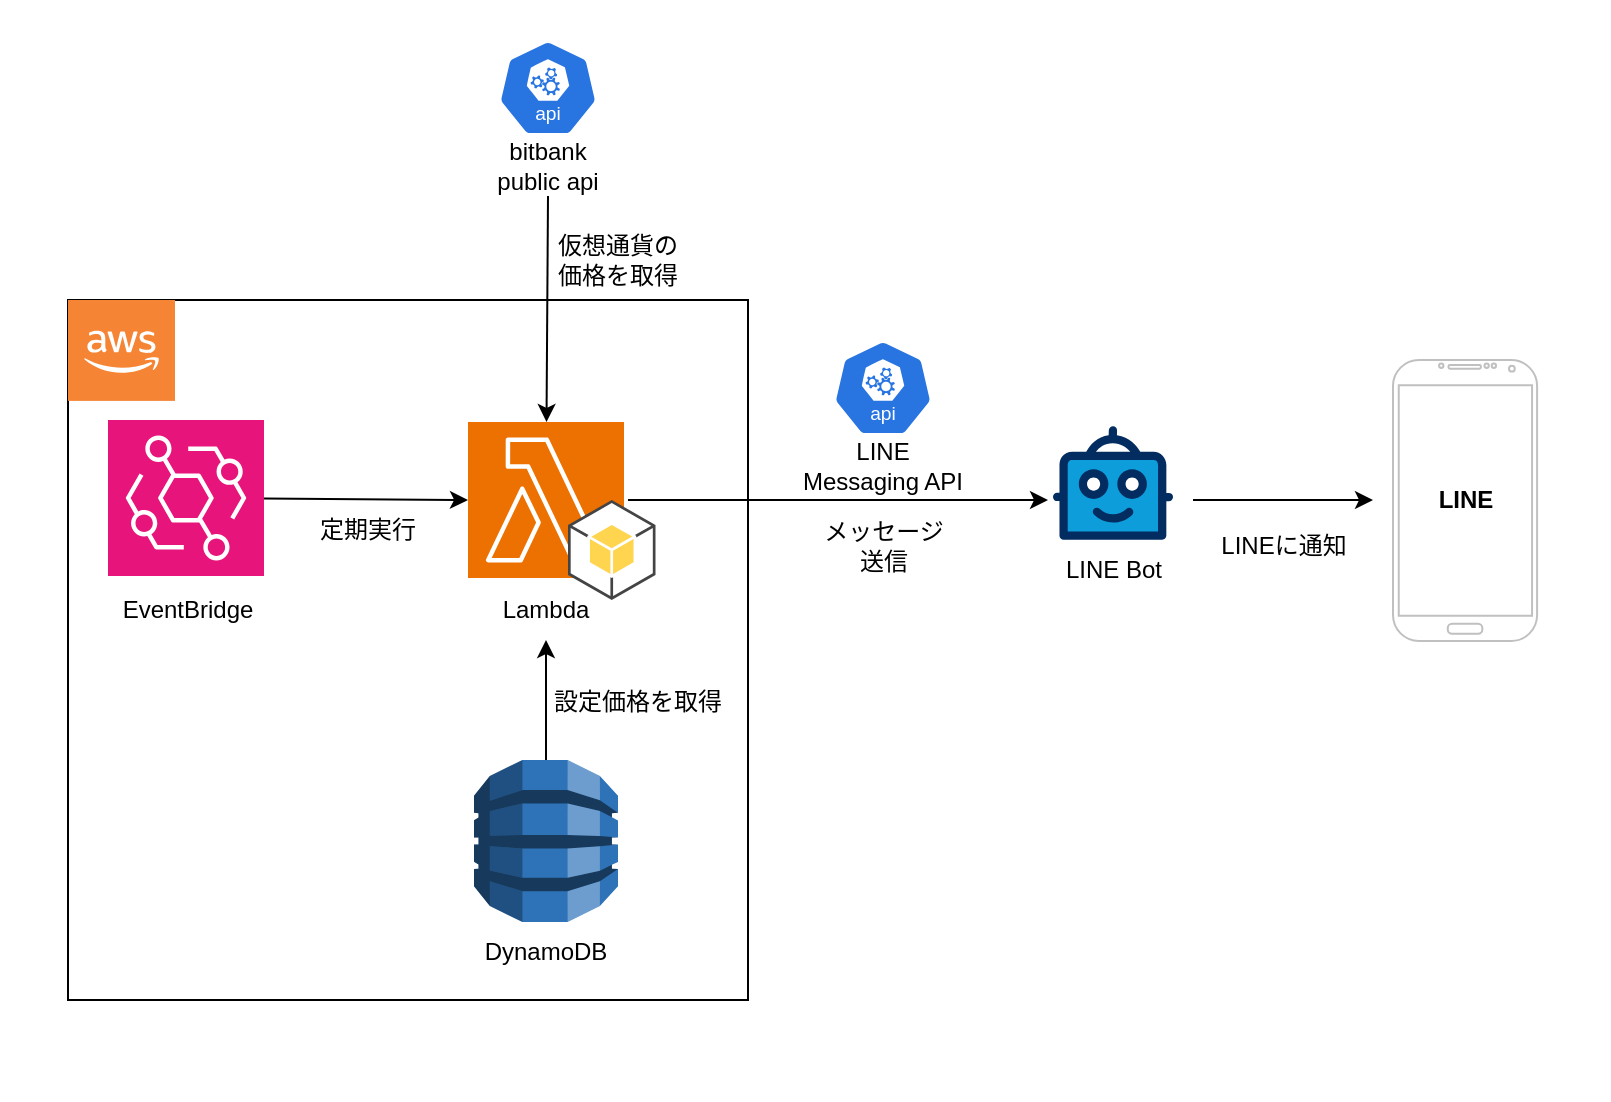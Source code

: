 <mxfile version="26.0.10">
  <diagram name="ページ1" id="REP53M9-QqLsAPiO5-gD">
    <mxGraphModel dx="1116" dy="624" grid="1" gridSize="10" guides="1" tooltips="1" connect="1" arrows="1" fold="1" page="1" pageScale="1" pageWidth="827" pageHeight="1169" math="0" shadow="0">
      <root>
        <mxCell id="0" />
        <mxCell id="1" parent="0" />
        <mxCell id="jsNtaEcaQ_3uzXTVCimH-36" value="" style="group" vertex="1" connectable="0" parent="1">
          <mxGeometry x="120" y="150" width="770" height="520" as="geometry" />
        </mxCell>
        <mxCell id="jsNtaEcaQ_3uzXTVCimH-38" value="" style="rounded=0;whiteSpace=wrap;html=1;strokeColor=none;" vertex="1" parent="jsNtaEcaQ_3uzXTVCimH-36">
          <mxGeometry x="-33.25" y="-30" width="803.25" height="550" as="geometry" />
        </mxCell>
        <mxCell id="jsNtaEcaQ_3uzXTVCimH-29" value="" style="rounded=0;whiteSpace=wrap;html=1;" vertex="1" parent="jsNtaEcaQ_3uzXTVCimH-36">
          <mxGeometry y="120" width="340" height="350" as="geometry" />
        </mxCell>
        <mxCell id="jsNtaEcaQ_3uzXTVCimH-4" value="" style="outlineConnect=0;dashed=0;verticalLabelPosition=bottom;verticalAlign=top;align=center;html=1;shape=mxgraph.aws3.cloud_2;fillColor=#F58534;gradientColor=none;" vertex="1" parent="jsNtaEcaQ_3uzXTVCimH-36">
          <mxGeometry y="120" width="53.5" height="50.443" as="geometry" />
        </mxCell>
        <mxCell id="jsNtaEcaQ_3uzXTVCimH-20" value="" style="verticalLabelPosition=bottom;verticalAlign=top;html=1;shadow=0;dashed=0;strokeWidth=1;shape=mxgraph.android.phone2;strokeColor=#c0c0c0;" vertex="1" parent="jsNtaEcaQ_3uzXTVCimH-36">
          <mxGeometry x="662.5" y="150" width="72.05" height="140.5" as="geometry" />
        </mxCell>
        <mxCell id="jsNtaEcaQ_3uzXTVCimH-25" value="" style="group" vertex="1" connectable="0" parent="jsNtaEcaQ_3uzXTVCimH-36">
          <mxGeometry x="360" y="140" width="95" height="78" as="geometry" />
        </mxCell>
        <mxCell id="jsNtaEcaQ_3uzXTVCimH-21" value="" style="aspect=fixed;sketch=0;html=1;dashed=0;whitespace=wrap;verticalLabelPosition=bottom;verticalAlign=top;fillColor=#2875E2;strokeColor=#ffffff;points=[[0.005,0.63,0],[0.1,0.2,0],[0.9,0.2,0],[0.5,0,0],[0.995,0.63,0],[0.72,0.99,0],[0.5,1,0],[0.28,0.99,0]];shape=mxgraph.kubernetes.icon2;kubernetesLabel=1;prIcon=api" vertex="1" parent="jsNtaEcaQ_3uzXTVCimH-25">
          <mxGeometry x="22.5" width="50" height="48" as="geometry" />
        </mxCell>
        <mxCell id="jsNtaEcaQ_3uzXTVCimH-24" value="LINE&lt;div&gt;Messaging API　&lt;/div&gt;" style="text;html=1;align=center;verticalAlign=middle;whiteSpace=wrap;rounded=0;" vertex="1" parent="jsNtaEcaQ_3uzXTVCimH-25">
          <mxGeometry y="48" width="95" height="30" as="geometry" />
        </mxCell>
        <mxCell id="jsNtaEcaQ_3uzXTVCimH-30" value="メッセージ送信" style="text;html=1;align=center;verticalAlign=middle;whiteSpace=wrap;rounded=0;" vertex="1" parent="jsNtaEcaQ_3uzXTVCimH-36">
          <mxGeometry x="372.5" y="228" width="70" height="30" as="geometry" />
        </mxCell>
        <mxCell id="jsNtaEcaQ_3uzXTVCimH-33" value="" style="group" vertex="1" connectable="0" parent="jsNtaEcaQ_3uzXTVCimH-36">
          <mxGeometry x="492.5" y="183" width="60" height="87" as="geometry" />
        </mxCell>
        <mxCell id="jsNtaEcaQ_3uzXTVCimH-6" value="" style="verticalLabelPosition=bottom;aspect=fixed;html=1;shape=mxgraph.salesforce.bots;" vertex="1" parent="jsNtaEcaQ_3uzXTVCimH-33">
          <mxGeometry width="60" height="57" as="geometry" />
        </mxCell>
        <mxCell id="jsNtaEcaQ_3uzXTVCimH-31" value="LINE Bot" style="text;html=1;align=center;verticalAlign=middle;whiteSpace=wrap;rounded=0;" vertex="1" parent="jsNtaEcaQ_3uzXTVCimH-33">
          <mxGeometry y="57" width="60" height="30" as="geometry" />
        </mxCell>
        <mxCell id="jsNtaEcaQ_3uzXTVCimH-34" value="" style="endArrow=classic;html=1;rounded=0;" edge="1" parent="jsNtaEcaQ_3uzXTVCimH-36">
          <mxGeometry width="50" height="50" relative="1" as="geometry">
            <mxPoint x="562.5" y="220" as="sourcePoint" />
            <mxPoint x="652.5" y="220" as="targetPoint" />
          </mxGeometry>
        </mxCell>
        <mxCell id="jsNtaEcaQ_3uzXTVCimH-35" value="LINEに通知" style="text;html=1;align=center;verticalAlign=middle;whiteSpace=wrap;rounded=0;" vertex="1" parent="jsNtaEcaQ_3uzXTVCimH-36">
          <mxGeometry x="572.5" y="228" width="70" height="30" as="geometry" />
        </mxCell>
        <mxCell id="jsNtaEcaQ_3uzXTVCimH-37" value="&lt;b&gt;LINE&lt;/b&gt;" style="text;html=1;align=center;verticalAlign=middle;whiteSpace=wrap;rounded=0;" vertex="1" parent="jsNtaEcaQ_3uzXTVCimH-36">
          <mxGeometry x="668.52" y="205.25" width="60" height="30" as="geometry" />
        </mxCell>
        <mxCell id="jsNtaEcaQ_3uzXTVCimH-14" value="" style="group" vertex="1" connectable="0" parent="jsNtaEcaQ_3uzXTVCimH-36">
          <mxGeometry x="210" y="-10" width="60" height="78" as="geometry" />
        </mxCell>
        <mxCell id="jsNtaEcaQ_3uzXTVCimH-3" value="" style="aspect=fixed;sketch=0;html=1;dashed=0;whitespace=wrap;verticalLabelPosition=bottom;verticalAlign=top;fillColor=#2875E2;strokeColor=#ffffff;points=[[0.005,0.63,0],[0.1,0.2,0],[0.9,0.2,0],[0.5,0,0],[0.995,0.63,0],[0.72,0.99,0],[0.5,1,0],[0.28,0.99,0]];shape=mxgraph.kubernetes.icon2;kubernetesLabel=1;prIcon=api" vertex="1" parent="jsNtaEcaQ_3uzXTVCimH-14">
          <mxGeometry x="5" width="50" height="48" as="geometry" />
        </mxCell>
        <mxCell id="jsNtaEcaQ_3uzXTVCimH-13" value="bitbank public api" style="text;html=1;align=center;verticalAlign=middle;whiteSpace=wrap;rounded=0;" vertex="1" parent="jsNtaEcaQ_3uzXTVCimH-14">
          <mxGeometry y="48" width="60" height="30" as="geometry" />
        </mxCell>
        <mxCell id="jsNtaEcaQ_3uzXTVCimH-9" value="" style="group" vertex="1" connectable="0" parent="1">
          <mxGeometry x="140" y="330" width="373.5" height="281" as="geometry" />
        </mxCell>
        <mxCell id="jsNtaEcaQ_3uzXTVCimH-1" value="" style="sketch=0;points=[[0,0,0],[0.25,0,0],[0.5,0,0],[0.75,0,0],[1,0,0],[0,1,0],[0.25,1,0],[0.5,1,0],[0.75,1,0],[1,1,0],[0,0.25,0],[0,0.5,0],[0,0.75,0],[1,0.25,0],[1,0.5,0],[1,0.75,0]];outlineConnect=0;fontColor=#232F3E;fillColor=#E7157B;strokeColor=#ffffff;dashed=0;verticalLabelPosition=bottom;verticalAlign=top;align=center;html=1;fontSize=12;fontStyle=0;aspect=fixed;shape=mxgraph.aws4.resourceIcon;resIcon=mxgraph.aws4.eventbridge;" vertex="1" parent="jsNtaEcaQ_3uzXTVCimH-9">
          <mxGeometry width="78" height="78" as="geometry" />
        </mxCell>
        <mxCell id="jsNtaEcaQ_3uzXTVCimH-8" value="EventBridge" style="text;html=1;align=center;verticalAlign=middle;whiteSpace=wrap;rounded=0;" vertex="1" parent="jsNtaEcaQ_3uzXTVCimH-9">
          <mxGeometry y="80" width="80" height="30" as="geometry" />
        </mxCell>
        <mxCell id="jsNtaEcaQ_3uzXTVCimH-10" style="edgeStyle=orthogonalEdgeStyle;rounded=0;orthogonalLoop=1;jettySize=auto;html=1;exitX=0.5;exitY=1;exitDx=0;exitDy=0;exitPerimeter=0;" edge="1" parent="jsNtaEcaQ_3uzXTVCimH-9" source="jsNtaEcaQ_3uzXTVCimH-1" target="jsNtaEcaQ_3uzXTVCimH-1">
          <mxGeometry relative="1" as="geometry" />
        </mxCell>
        <mxCell id="jsNtaEcaQ_3uzXTVCimH-16" value="定期実行" style="text;html=1;align=center;verticalAlign=middle;whiteSpace=wrap;rounded=0;" vertex="1" parent="jsNtaEcaQ_3uzXTVCimH-9">
          <mxGeometry x="100" y="40" width="60" height="30" as="geometry" />
        </mxCell>
        <mxCell id="jsNtaEcaQ_3uzXTVCimH-26" value="" style="endArrow=classic;html=1;rounded=0;" edge="1" parent="jsNtaEcaQ_3uzXTVCimH-9">
          <mxGeometry width="50" height="50" relative="1" as="geometry">
            <mxPoint x="260" y="40" as="sourcePoint" />
            <mxPoint x="470" y="40" as="targetPoint" />
          </mxGeometry>
        </mxCell>
        <mxCell id="jsNtaEcaQ_3uzXTVCimH-41" value="" style="group" vertex="1" connectable="0" parent="jsNtaEcaQ_3uzXTVCimH-9">
          <mxGeometry x="183" y="170" width="72" height="111" as="geometry" />
        </mxCell>
        <mxCell id="jsNtaEcaQ_3uzXTVCimH-39" value="" style="outlineConnect=0;dashed=0;verticalLabelPosition=bottom;verticalAlign=top;align=center;html=1;shape=mxgraph.aws3.dynamo_db;fillColor=#2E73B8;gradientColor=none;" vertex="1" parent="jsNtaEcaQ_3uzXTVCimH-41">
          <mxGeometry width="72" height="81" as="geometry" />
        </mxCell>
        <mxCell id="jsNtaEcaQ_3uzXTVCimH-40" value="DynamoDB" style="text;html=1;align=center;verticalAlign=middle;whiteSpace=wrap;rounded=0;" vertex="1" parent="jsNtaEcaQ_3uzXTVCimH-41">
          <mxGeometry x="6" y="81" width="60" height="30" as="geometry" />
        </mxCell>
        <mxCell id="jsNtaEcaQ_3uzXTVCimH-43" value="設定価格を取得" style="text;html=1;align=center;verticalAlign=middle;whiteSpace=wrap;rounded=0;" vertex="1" parent="jsNtaEcaQ_3uzXTVCimH-9">
          <mxGeometry x="220" y="125.5" width="90" height="30" as="geometry" />
        </mxCell>
        <mxCell id="jsNtaEcaQ_3uzXTVCimH-12" value="" style="group" vertex="1" connectable="0" parent="1">
          <mxGeometry x="320" y="331" width="93.75" height="109" as="geometry" />
        </mxCell>
        <mxCell id="jsNtaEcaQ_3uzXTVCimH-2" value="" style="sketch=0;points=[[0,0,0],[0.25,0,0],[0.5,0,0],[0.75,0,0],[1,0,0],[0,1,0],[0.25,1,0],[0.5,1,0],[0.75,1,0],[1,1,0],[0,0.25,0],[0,0.5,0],[0,0.75,0],[1,0.25,0],[1,0.5,0],[1,0.75,0]];outlineConnect=0;fontColor=#232F3E;fillColor=#ED7100;strokeColor=#ffffff;dashed=0;verticalLabelPosition=bottom;verticalAlign=top;align=center;html=1;fontSize=12;fontStyle=0;aspect=fixed;shape=mxgraph.aws4.resourceIcon;resIcon=mxgraph.aws4.lambda;" vertex="1" parent="jsNtaEcaQ_3uzXTVCimH-12">
          <mxGeometry width="78" height="78" as="geometry" />
        </mxCell>
        <mxCell id="jsNtaEcaQ_3uzXTVCimH-5" value="" style="outlineConnect=0;dashed=0;verticalLabelPosition=bottom;verticalAlign=top;align=center;html=1;shape=mxgraph.aws3.android;fillColor=#FFD44F;gradientColor=none;" vertex="1" parent="jsNtaEcaQ_3uzXTVCimH-12">
          <mxGeometry x="50" y="39" width="43.75" height="50" as="geometry" />
        </mxCell>
        <mxCell id="jsNtaEcaQ_3uzXTVCimH-11" value="Lambda" style="text;html=1;align=center;verticalAlign=middle;whiteSpace=wrap;rounded=0;" vertex="1" parent="jsNtaEcaQ_3uzXTVCimH-12">
          <mxGeometry x="9" y="79" width="60" height="30" as="geometry" />
        </mxCell>
        <mxCell id="jsNtaEcaQ_3uzXTVCimH-15" value="" style="endArrow=classic;html=1;rounded=0;entryX=0;entryY=0.5;entryDx=0;entryDy=0;entryPerimeter=0;" edge="1" parent="1" source="jsNtaEcaQ_3uzXTVCimH-1" target="jsNtaEcaQ_3uzXTVCimH-2">
          <mxGeometry width="50" height="50" relative="1" as="geometry">
            <mxPoint x="390" y="410" as="sourcePoint" />
            <mxPoint x="440" y="360" as="targetPoint" />
          </mxGeometry>
        </mxCell>
        <mxCell id="jsNtaEcaQ_3uzXTVCimH-22" value="" style="endArrow=classic;html=1;rounded=0;exitX=0.5;exitY=1;exitDx=0;exitDy=0;" edge="1" parent="1" source="jsNtaEcaQ_3uzXTVCimH-13" target="jsNtaEcaQ_3uzXTVCimH-2">
          <mxGeometry width="50" height="50" relative="1" as="geometry">
            <mxPoint x="390" y="410" as="sourcePoint" />
            <mxPoint x="440" y="360" as="targetPoint" />
          </mxGeometry>
        </mxCell>
        <mxCell id="jsNtaEcaQ_3uzXTVCimH-23" value="仮想通貨の価格を取得" style="text;html=1;align=center;verticalAlign=middle;whiteSpace=wrap;rounded=0;" vertex="1" parent="1">
          <mxGeometry x="360" y="230" width="70" height="40" as="geometry" />
        </mxCell>
        <mxCell id="jsNtaEcaQ_3uzXTVCimH-42" value="" style="endArrow=classic;html=1;rounded=0;entryX=0.5;entryY=1;entryDx=0;entryDy=0;" edge="1" parent="1" source="jsNtaEcaQ_3uzXTVCimH-39" target="jsNtaEcaQ_3uzXTVCimH-11">
          <mxGeometry width="50" height="50" relative="1" as="geometry">
            <mxPoint x="320" y="460" as="sourcePoint" />
            <mxPoint x="370" y="410" as="targetPoint" />
          </mxGeometry>
        </mxCell>
      </root>
    </mxGraphModel>
  </diagram>
</mxfile>
